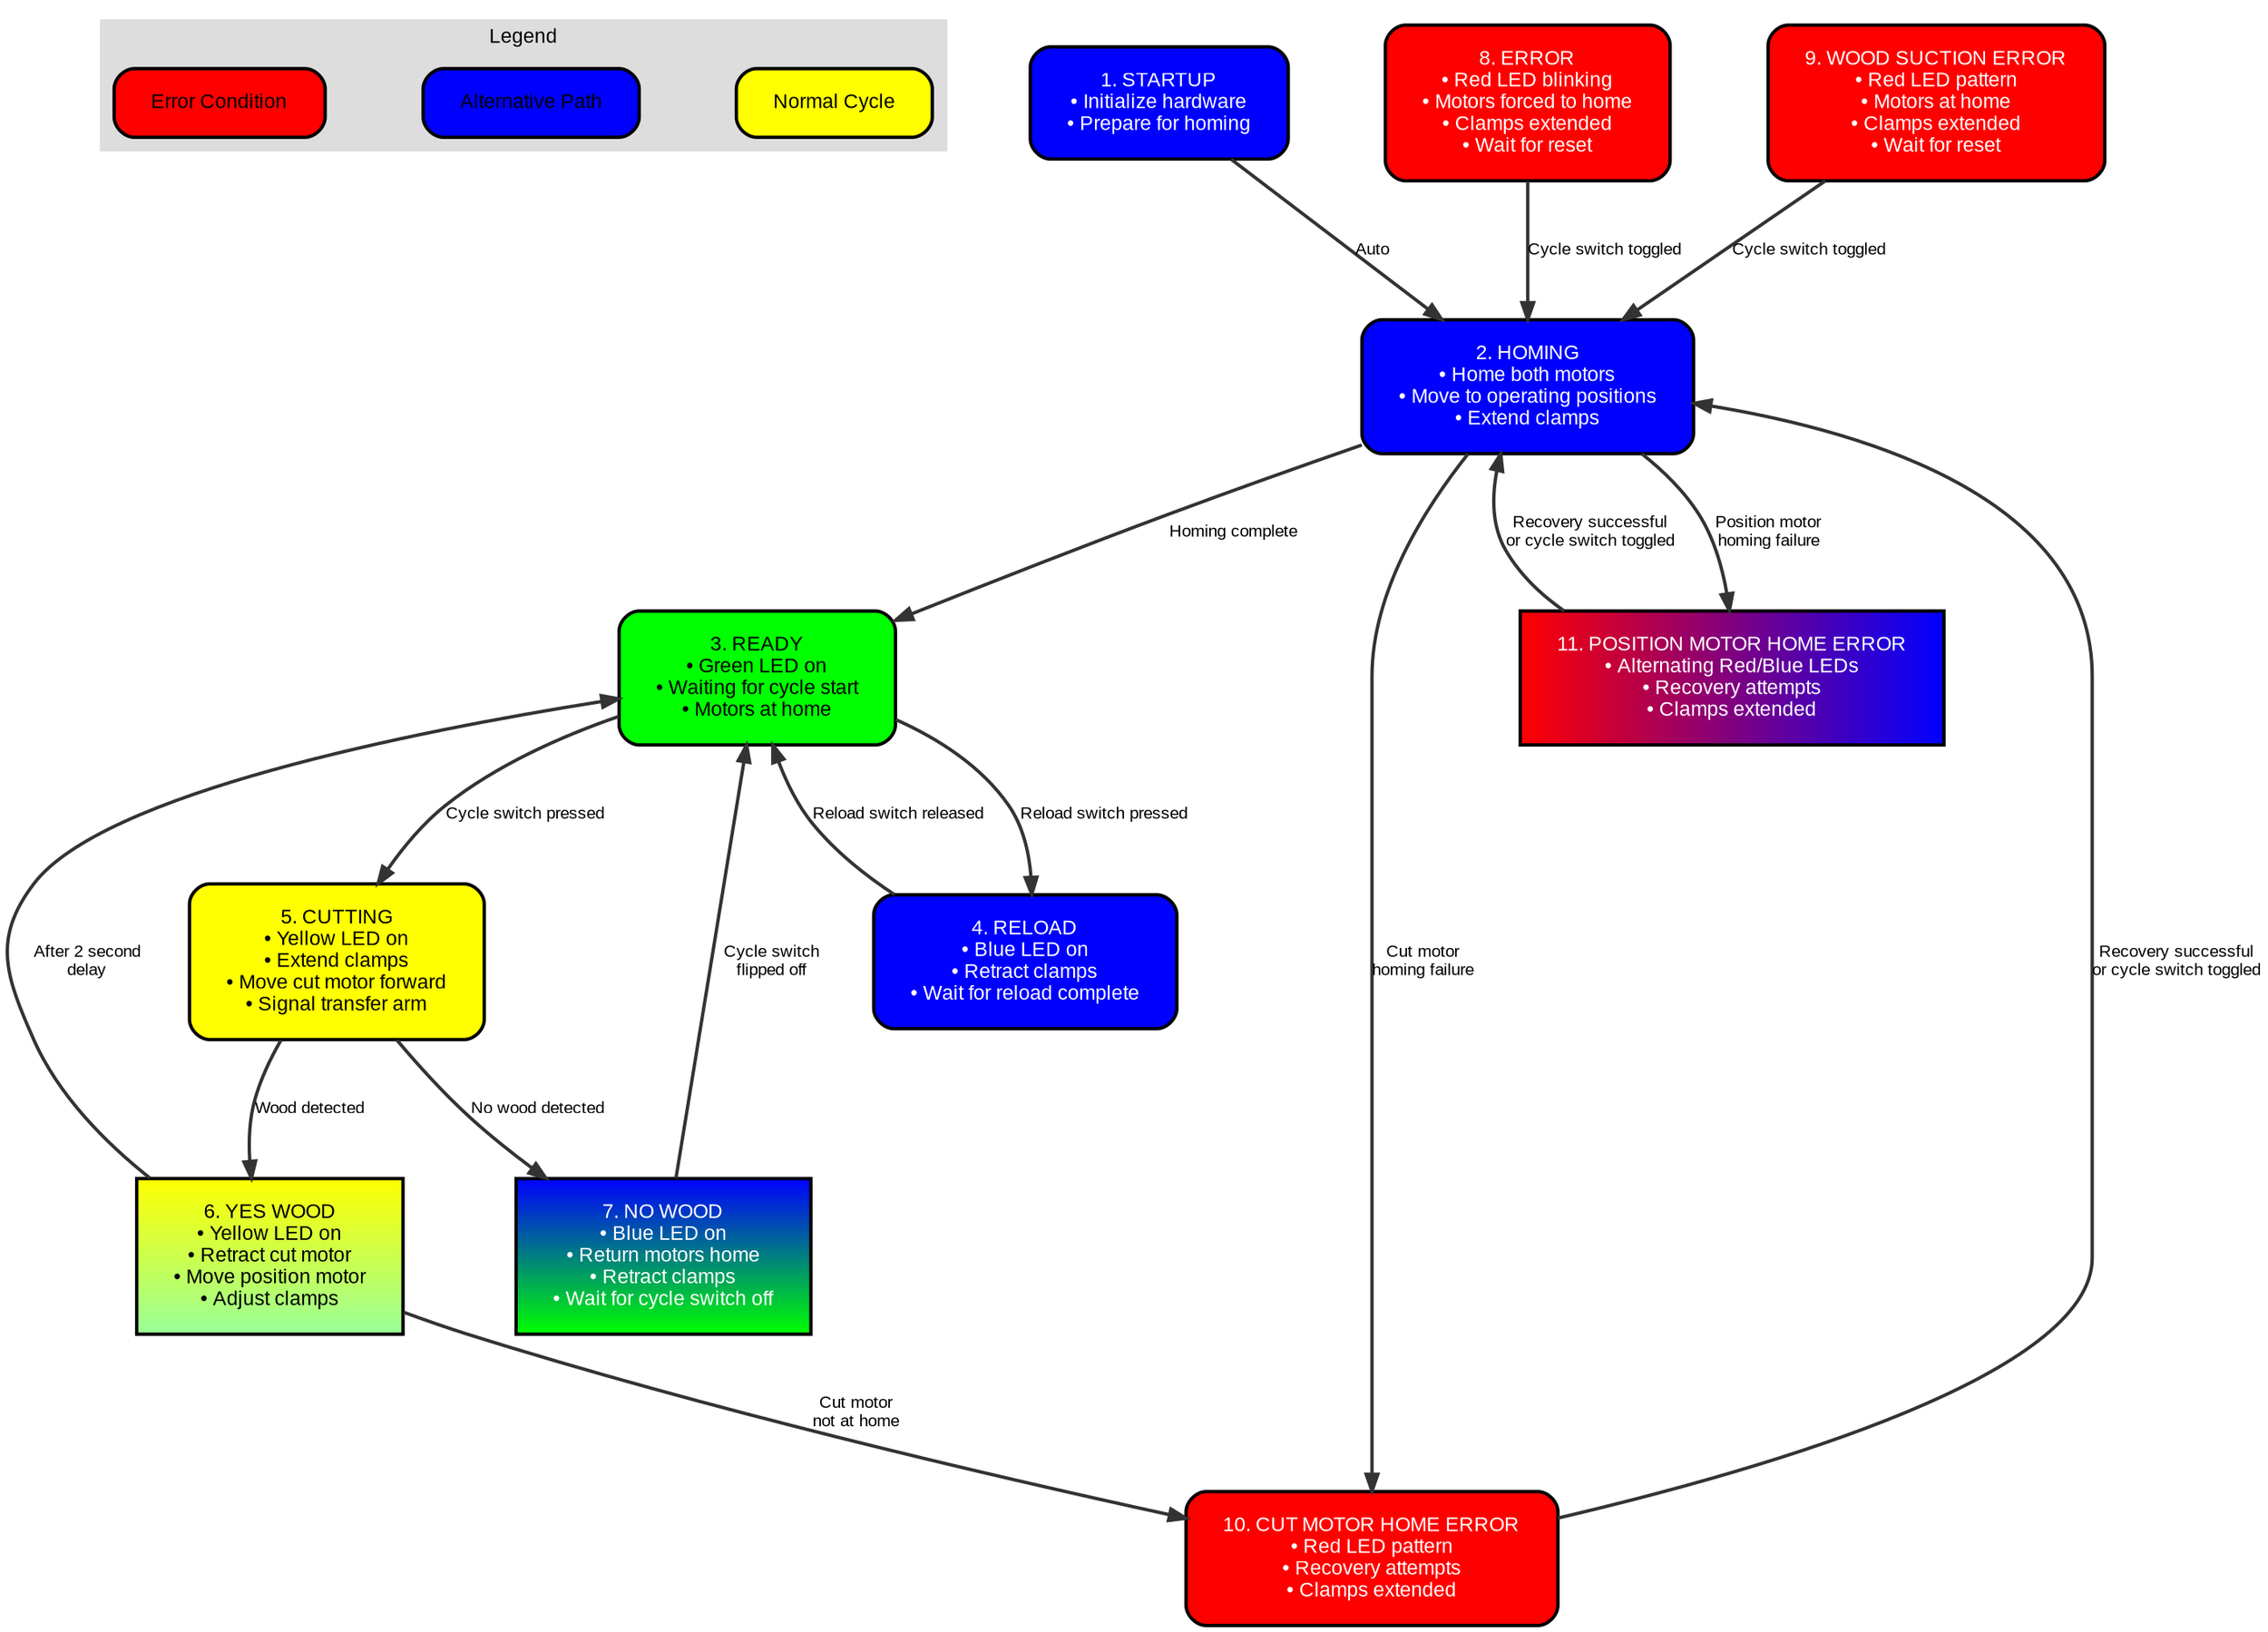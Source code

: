digraph StateMachine { graph [rankdir=TB, fontname="Arial", splines=true, nodesep=0.8, ranksep=1.0]; node [shape=rect, style=rounded, fontname="Arial", fontsize=12, style="filled,rounded", margin="0.3,0.2", penwidth=2.0]; edge [fontname="Arial", fontsize=10, color="#333333", penwidth=2.0]; subgraph cluster_legend { label="Legend"; style=filled; color="#DDDDDD"; fontname="Arial"; fontsize=12; legend_main [label="Normal Cycle", fillcolor="#FFFF00", style="filled,rounded"]; legend_alt [label="Alternative Path", fillcolor="#0000FF", style="filled,rounded"]; legend_error [label="Error Condition", fillcolor="#FF0000", style="filled,rounded"]; } START [label="1. STARTUP
• Initialize hardware
• Prepare for homing", fillcolor="#0000FF", fontcolor="white"]; HOMING [label="2. HOMING
• Home both motors
• Move to operating positions
• Extend clamps", fillcolor="#0000FF", fontcolor="white"]; READY [label="3. READY
• Green LED on
• Waiting for cycle start
• Motors at home", fillcolor="#00FF00"]; RELOAD [label="4. RELOAD
• Blue LED on
• Retract clamps
• Wait for reload complete", fillcolor="#0000FF", fontcolor="white"]; CUTTING [label="5. CUTTING
• Yellow LED on
• Extend clamps
• Move cut motor forward
• Signal transfer arm", fillcolor="#FFFF00"]; YESWOOD [label="6. YES WOOD
• Yellow LED on
• Retract cut motor
• Move position motor
• Adjust clamps", style="filled", fillcolor="#FFFF00:#99FF99", gradientangle=270]; NOWOOD [label="7. NO WOOD
• Blue LED on
• Return motors home
• Retract clamps
• Wait for cycle switch off", style="filled", fillcolor="#0000FF:#00FF00", fontcolor="white", gradientangle=270]; ERROR [label="8. ERROR
• Red LED blinking
• Motors forced to home
• Clamps extended
• Wait for reset", fillcolor="#FF0000", fontcolor="white"]; WOOD_SUCTION_ERROR [label="9. WOOD SUCTION ERROR
• Red LED pattern
• Motors at home
• Clamps extended
• Wait for reset", fillcolor="#FF0000", fontcolor="white"]; CUT_MOTOR_HOME_ERROR [label="10. CUT MOTOR HOME ERROR
• Red LED pattern
• Recovery attempts
• Clamps extended", fillcolor="#FF0000", fontcolor="white"]; POSITION_MOTOR_HOME_ERROR [label="11. POSITION MOTOR HOME ERROR
• Alternating Red/Blue LEDs
• Recovery attempts
• Clamps extended", style="filled", fillcolor="#FF0000:#0000FF", fontcolor="white", gradientangle=0]; START -> HOMING [label="Auto"]; HOMING -> READY [label="Homing complete"]; HOMING -> CUT_MOTOR_HOME_ERROR [label="Cut motor
homing failure"]; HOMING -> POSITION_MOTOR_HOME_ERROR [label="Position motor
homing failure"]; READY -> CUTTING [label="Cycle switch pressed"]; READY -> RELOAD [label="Reload switch pressed"]; RELOAD -> READY [label="Reload switch released"]; CUTTING -> YESWOOD [label="Wood detected"]; CUTTING -> NOWOOD [label="No wood detected"]; YESWOOD -> READY [label="After 2 second\ndelay"]; YESWOOD -> CUT_MOTOR_HOME_ERROR [label="Cut motor
not at home"]; NOWOOD -> READY [label="Cycle switch
flipped off"]; WOOD_SUCTION_ERROR -> HOMING [label="Cycle switch toggled"]; CUT_MOTOR_HOME_ERROR -> HOMING [label="Recovery successful
or cycle switch toggled"]; POSITION_MOTOR_HOME_ERROR -> HOMING [label="Recovery successful
or cycle switch toggled"]; ERROR -> HOMING [label="Cycle switch toggled"]; }
